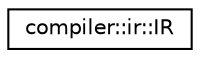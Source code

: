 digraph "Graphical Class Hierarchy"
{
 // LATEX_PDF_SIZE
  edge [fontname="Helvetica",fontsize="10",labelfontname="Helvetica",labelfontsize="10"];
  node [fontname="Helvetica",fontsize="10",shape=record];
  rankdir="LR";
  Node0 [label="compiler::ir::IR",height=0.2,width=0.4,color="black", fillcolor="white", style="filled",URL="$classcompiler_1_1ir_1_1_i_r.html",tooltip="The class for IR (Intermediate Representation). Some representation notations are taken from LLVM."];
}
